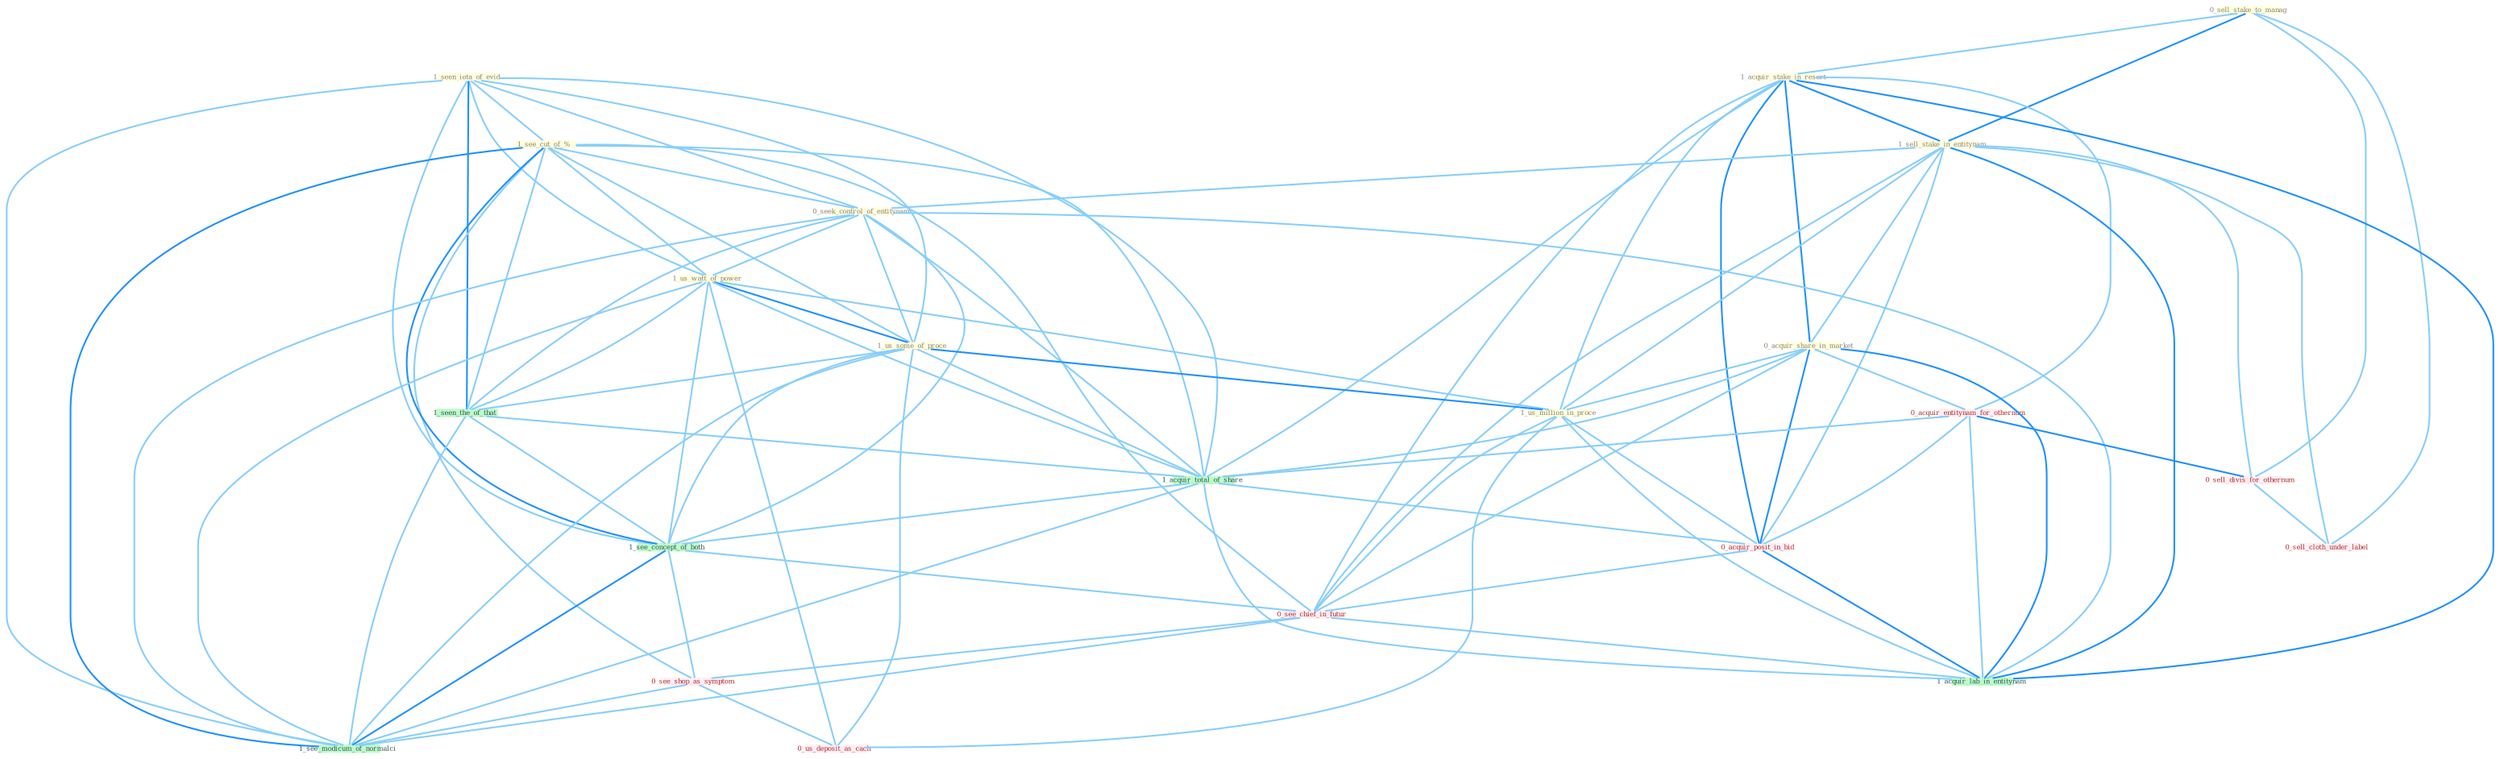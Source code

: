 Graph G{ 
    node
    [shape=polygon,style=filled,width=.5,height=.06,color="#BDFCC9",fixedsize=true,fontsize=4,
    fontcolor="#2f4f4f"];
    {node
    [color="#ffffe0", fontcolor="#8b7d6b"] "1_seen_iota_of_evid " "0_sell_stake_to_manag " "1_see_cut_of_% " "1_acquir_stake_in_resort " "1_sell_stake_in_entitynam " "0_acquir_share_in_market " "0_seek_control_of_entitynam " "1_us_watt_of_power " "1_us_some_of_proce " "1_us_million_in_proce "}
{node [color="#fff0f5", fontcolor="#b22222"] "0_acquir_entitynam_for_othernum " "0_sell_divis_for_othernum " "0_sell_cloth_under_label " "0_acquir_posit_in_bid " "0_see_chief_in_futur " "0_see_shop_as_symptom " "0_us_deposit_as_cach "}
edge [color="#B0E2FF"];

	"1_seen_iota_of_evid " -- "1_see_cut_of_% " [w="1", color="#87cefa" ];
	"1_seen_iota_of_evid " -- "0_seek_control_of_entitynam " [w="1", color="#87cefa" ];
	"1_seen_iota_of_evid " -- "1_us_watt_of_power " [w="1", color="#87cefa" ];
	"1_seen_iota_of_evid " -- "1_us_some_of_proce " [w="1", color="#87cefa" ];
	"1_seen_iota_of_evid " -- "1_seen_the_of_that " [w="2", color="#1e90ff" , len=0.8];
	"1_seen_iota_of_evid " -- "1_acquir_total_of_share " [w="1", color="#87cefa" ];
	"1_seen_iota_of_evid " -- "1_see_concept_of_both " [w="1", color="#87cefa" ];
	"1_seen_iota_of_evid " -- "1_see_modicum_of_normalci " [w="1", color="#87cefa" ];
	"0_sell_stake_to_manag " -- "1_acquir_stake_in_resort " [w="1", color="#87cefa" ];
	"0_sell_stake_to_manag " -- "1_sell_stake_in_entitynam " [w="2", color="#1e90ff" , len=0.8];
	"0_sell_stake_to_manag " -- "0_sell_divis_for_othernum " [w="1", color="#87cefa" ];
	"0_sell_stake_to_manag " -- "0_sell_cloth_under_label " [w="1", color="#87cefa" ];
	"1_see_cut_of_% " -- "0_seek_control_of_entitynam " [w="1", color="#87cefa" ];
	"1_see_cut_of_% " -- "1_us_watt_of_power " [w="1", color="#87cefa" ];
	"1_see_cut_of_% " -- "1_us_some_of_proce " [w="1", color="#87cefa" ];
	"1_see_cut_of_% " -- "1_seen_the_of_that " [w="1", color="#87cefa" ];
	"1_see_cut_of_% " -- "1_acquir_total_of_share " [w="1", color="#87cefa" ];
	"1_see_cut_of_% " -- "1_see_concept_of_both " [w="2", color="#1e90ff" , len=0.8];
	"1_see_cut_of_% " -- "0_see_chief_in_futur " [w="1", color="#87cefa" ];
	"1_see_cut_of_% " -- "0_see_shop_as_symptom " [w="1", color="#87cefa" ];
	"1_see_cut_of_% " -- "1_see_modicum_of_normalci " [w="2", color="#1e90ff" , len=0.8];
	"1_acquir_stake_in_resort " -- "1_sell_stake_in_entitynam " [w="2", color="#1e90ff" , len=0.8];
	"1_acquir_stake_in_resort " -- "0_acquir_share_in_market " [w="2", color="#1e90ff" , len=0.8];
	"1_acquir_stake_in_resort " -- "1_us_million_in_proce " [w="1", color="#87cefa" ];
	"1_acquir_stake_in_resort " -- "0_acquir_entitynam_for_othernum " [w="1", color="#87cefa" ];
	"1_acquir_stake_in_resort " -- "1_acquir_total_of_share " [w="1", color="#87cefa" ];
	"1_acquir_stake_in_resort " -- "0_acquir_posit_in_bid " [w="2", color="#1e90ff" , len=0.8];
	"1_acquir_stake_in_resort " -- "0_see_chief_in_futur " [w="1", color="#87cefa" ];
	"1_acquir_stake_in_resort " -- "1_acquir_lab_in_entitynam " [w="2", color="#1e90ff" , len=0.8];
	"1_sell_stake_in_entitynam " -- "0_acquir_share_in_market " [w="1", color="#87cefa" ];
	"1_sell_stake_in_entitynam " -- "0_seek_control_of_entitynam " [w="1", color="#87cefa" ];
	"1_sell_stake_in_entitynam " -- "1_us_million_in_proce " [w="1", color="#87cefa" ];
	"1_sell_stake_in_entitynam " -- "0_sell_divis_for_othernum " [w="1", color="#87cefa" ];
	"1_sell_stake_in_entitynam " -- "0_sell_cloth_under_label " [w="1", color="#87cefa" ];
	"1_sell_stake_in_entitynam " -- "0_acquir_posit_in_bid " [w="1", color="#87cefa" ];
	"1_sell_stake_in_entitynam " -- "0_see_chief_in_futur " [w="1", color="#87cefa" ];
	"1_sell_stake_in_entitynam " -- "1_acquir_lab_in_entitynam " [w="2", color="#1e90ff" , len=0.8];
	"0_acquir_share_in_market " -- "1_us_million_in_proce " [w="1", color="#87cefa" ];
	"0_acquir_share_in_market " -- "0_acquir_entitynam_for_othernum " [w="1", color="#87cefa" ];
	"0_acquir_share_in_market " -- "1_acquir_total_of_share " [w="1", color="#87cefa" ];
	"0_acquir_share_in_market " -- "0_acquir_posit_in_bid " [w="2", color="#1e90ff" , len=0.8];
	"0_acquir_share_in_market " -- "0_see_chief_in_futur " [w="1", color="#87cefa" ];
	"0_acquir_share_in_market " -- "1_acquir_lab_in_entitynam " [w="2", color="#1e90ff" , len=0.8];
	"0_seek_control_of_entitynam " -- "1_us_watt_of_power " [w="1", color="#87cefa" ];
	"0_seek_control_of_entitynam " -- "1_us_some_of_proce " [w="1", color="#87cefa" ];
	"0_seek_control_of_entitynam " -- "1_seen_the_of_that " [w="1", color="#87cefa" ];
	"0_seek_control_of_entitynam " -- "1_acquir_total_of_share " [w="1", color="#87cefa" ];
	"0_seek_control_of_entitynam " -- "1_see_concept_of_both " [w="1", color="#87cefa" ];
	"0_seek_control_of_entitynam " -- "1_acquir_lab_in_entitynam " [w="1", color="#87cefa" ];
	"0_seek_control_of_entitynam " -- "1_see_modicum_of_normalci " [w="1", color="#87cefa" ];
	"1_us_watt_of_power " -- "1_us_some_of_proce " [w="2", color="#1e90ff" , len=0.8];
	"1_us_watt_of_power " -- "1_us_million_in_proce " [w="1", color="#87cefa" ];
	"1_us_watt_of_power " -- "1_seen_the_of_that " [w="1", color="#87cefa" ];
	"1_us_watt_of_power " -- "1_acquir_total_of_share " [w="1", color="#87cefa" ];
	"1_us_watt_of_power " -- "1_see_concept_of_both " [w="1", color="#87cefa" ];
	"1_us_watt_of_power " -- "0_us_deposit_as_cach " [w="1", color="#87cefa" ];
	"1_us_watt_of_power " -- "1_see_modicum_of_normalci " [w="1", color="#87cefa" ];
	"1_us_some_of_proce " -- "1_us_million_in_proce " [w="2", color="#1e90ff" , len=0.8];
	"1_us_some_of_proce " -- "1_seen_the_of_that " [w="1", color="#87cefa" ];
	"1_us_some_of_proce " -- "1_acquir_total_of_share " [w="1", color="#87cefa" ];
	"1_us_some_of_proce " -- "1_see_concept_of_both " [w="1", color="#87cefa" ];
	"1_us_some_of_proce " -- "0_us_deposit_as_cach " [w="1", color="#87cefa" ];
	"1_us_some_of_proce " -- "1_see_modicum_of_normalci " [w="1", color="#87cefa" ];
	"1_us_million_in_proce " -- "0_acquir_posit_in_bid " [w="1", color="#87cefa" ];
	"1_us_million_in_proce " -- "0_see_chief_in_futur " [w="1", color="#87cefa" ];
	"1_us_million_in_proce " -- "1_acquir_lab_in_entitynam " [w="1", color="#87cefa" ];
	"1_us_million_in_proce " -- "0_us_deposit_as_cach " [w="1", color="#87cefa" ];
	"0_acquir_entitynam_for_othernum " -- "0_sell_divis_for_othernum " [w="2", color="#1e90ff" , len=0.8];
	"0_acquir_entitynam_for_othernum " -- "1_acquir_total_of_share " [w="1", color="#87cefa" ];
	"0_acquir_entitynam_for_othernum " -- "0_acquir_posit_in_bid " [w="1", color="#87cefa" ];
	"0_acquir_entitynam_for_othernum " -- "1_acquir_lab_in_entitynam " [w="1", color="#87cefa" ];
	"1_seen_the_of_that " -- "1_acquir_total_of_share " [w="1", color="#87cefa" ];
	"1_seen_the_of_that " -- "1_see_concept_of_both " [w="1", color="#87cefa" ];
	"1_seen_the_of_that " -- "1_see_modicum_of_normalci " [w="1", color="#87cefa" ];
	"0_sell_divis_for_othernum " -- "0_sell_cloth_under_label " [w="1", color="#87cefa" ];
	"1_acquir_total_of_share " -- "0_acquir_posit_in_bid " [w="1", color="#87cefa" ];
	"1_acquir_total_of_share " -- "1_see_concept_of_both " [w="1", color="#87cefa" ];
	"1_acquir_total_of_share " -- "1_acquir_lab_in_entitynam " [w="1", color="#87cefa" ];
	"1_acquir_total_of_share " -- "1_see_modicum_of_normalci " [w="1", color="#87cefa" ];
	"0_acquir_posit_in_bid " -- "0_see_chief_in_futur " [w="1", color="#87cefa" ];
	"0_acquir_posit_in_bid " -- "1_acquir_lab_in_entitynam " [w="2", color="#1e90ff" , len=0.8];
	"1_see_concept_of_both " -- "0_see_chief_in_futur " [w="1", color="#87cefa" ];
	"1_see_concept_of_both " -- "0_see_shop_as_symptom " [w="1", color="#87cefa" ];
	"1_see_concept_of_both " -- "1_see_modicum_of_normalci " [w="2", color="#1e90ff" , len=0.8];
	"0_see_chief_in_futur " -- "0_see_shop_as_symptom " [w="1", color="#87cefa" ];
	"0_see_chief_in_futur " -- "1_acquir_lab_in_entitynam " [w="1", color="#87cefa" ];
	"0_see_chief_in_futur " -- "1_see_modicum_of_normalci " [w="1", color="#87cefa" ];
	"0_see_shop_as_symptom " -- "0_us_deposit_as_cach " [w="1", color="#87cefa" ];
	"0_see_shop_as_symptom " -- "1_see_modicum_of_normalci " [w="1", color="#87cefa" ];
}